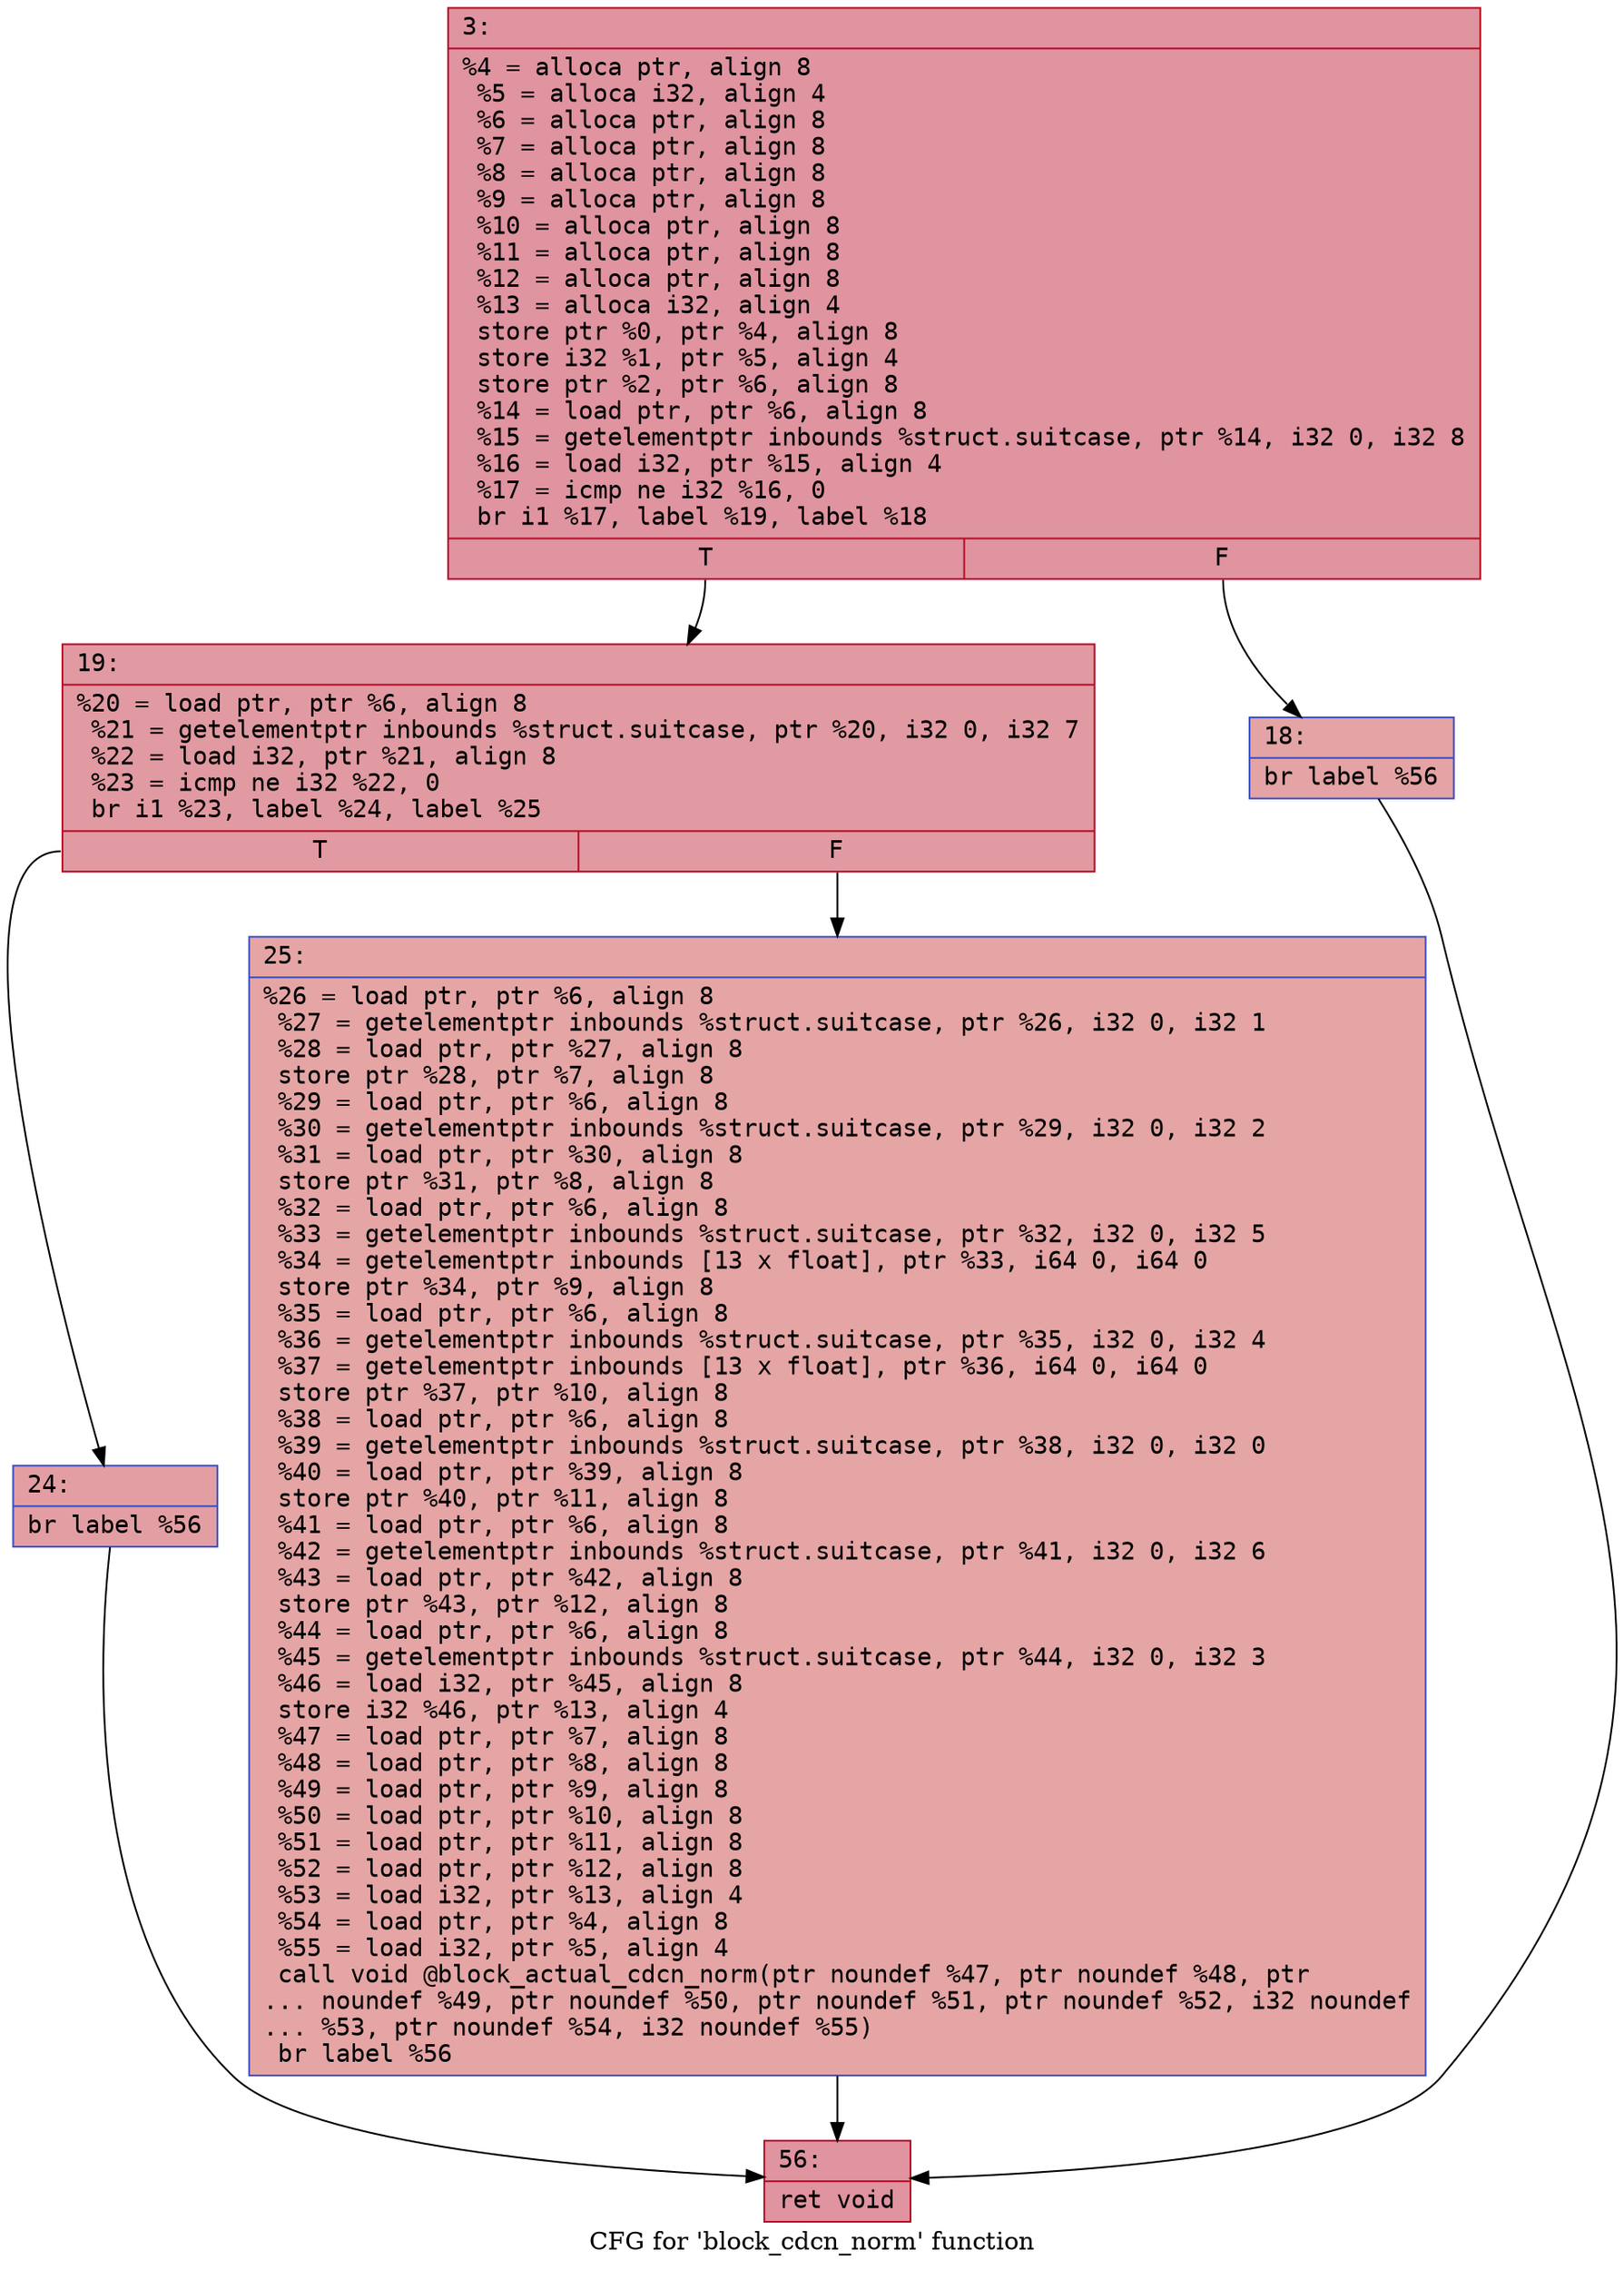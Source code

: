 digraph "CFG for 'block_cdcn_norm' function" {
	label="CFG for 'block_cdcn_norm' function";

	Node0x600001c3de50 [shape=record,color="#b70d28ff", style=filled, fillcolor="#b70d2870" fontname="Courier",label="{3:\l|  %4 = alloca ptr, align 8\l  %5 = alloca i32, align 4\l  %6 = alloca ptr, align 8\l  %7 = alloca ptr, align 8\l  %8 = alloca ptr, align 8\l  %9 = alloca ptr, align 8\l  %10 = alloca ptr, align 8\l  %11 = alloca ptr, align 8\l  %12 = alloca ptr, align 8\l  %13 = alloca i32, align 4\l  store ptr %0, ptr %4, align 8\l  store i32 %1, ptr %5, align 4\l  store ptr %2, ptr %6, align 8\l  %14 = load ptr, ptr %6, align 8\l  %15 = getelementptr inbounds %struct.suitcase, ptr %14, i32 0, i32 8\l  %16 = load i32, ptr %15, align 4\l  %17 = icmp ne i32 %16, 0\l  br i1 %17, label %19, label %18\l|{<s0>T|<s1>F}}"];
	Node0x600001c3de50:s0 -> Node0x600001c3df40[tooltip="3 -> 19\nProbability 62.50%" ];
	Node0x600001c3de50:s1 -> Node0x600001c3def0[tooltip="3 -> 18\nProbability 37.50%" ];
	Node0x600001c3def0 [shape=record,color="#3d50c3ff", style=filled, fillcolor="#c32e3170" fontname="Courier",label="{18:\l|  br label %56\l}"];
	Node0x600001c3def0 -> Node0x600001c3e030[tooltip="18 -> 56\nProbability 100.00%" ];
	Node0x600001c3df40 [shape=record,color="#b70d28ff", style=filled, fillcolor="#bb1b2c70" fontname="Courier",label="{19:\l|  %20 = load ptr, ptr %6, align 8\l  %21 = getelementptr inbounds %struct.suitcase, ptr %20, i32 0, i32 7\l  %22 = load i32, ptr %21, align 8\l  %23 = icmp ne i32 %22, 0\l  br i1 %23, label %24, label %25\l|{<s0>T|<s1>F}}"];
	Node0x600001c3df40:s0 -> Node0x600001c3df90[tooltip="19 -> 24\nProbability 62.50%" ];
	Node0x600001c3df40:s1 -> Node0x600001c3dfe0[tooltip="19 -> 25\nProbability 37.50%" ];
	Node0x600001c3df90 [shape=record,color="#3d50c3ff", style=filled, fillcolor="#be242e70" fontname="Courier",label="{24:\l|  br label %56\l}"];
	Node0x600001c3df90 -> Node0x600001c3e030[tooltip="24 -> 56\nProbability 100.00%" ];
	Node0x600001c3dfe0 [shape=record,color="#3d50c3ff", style=filled, fillcolor="#c5333470" fontname="Courier",label="{25:\l|  %26 = load ptr, ptr %6, align 8\l  %27 = getelementptr inbounds %struct.suitcase, ptr %26, i32 0, i32 1\l  %28 = load ptr, ptr %27, align 8\l  store ptr %28, ptr %7, align 8\l  %29 = load ptr, ptr %6, align 8\l  %30 = getelementptr inbounds %struct.suitcase, ptr %29, i32 0, i32 2\l  %31 = load ptr, ptr %30, align 8\l  store ptr %31, ptr %8, align 8\l  %32 = load ptr, ptr %6, align 8\l  %33 = getelementptr inbounds %struct.suitcase, ptr %32, i32 0, i32 5\l  %34 = getelementptr inbounds [13 x float], ptr %33, i64 0, i64 0\l  store ptr %34, ptr %9, align 8\l  %35 = load ptr, ptr %6, align 8\l  %36 = getelementptr inbounds %struct.suitcase, ptr %35, i32 0, i32 4\l  %37 = getelementptr inbounds [13 x float], ptr %36, i64 0, i64 0\l  store ptr %37, ptr %10, align 8\l  %38 = load ptr, ptr %6, align 8\l  %39 = getelementptr inbounds %struct.suitcase, ptr %38, i32 0, i32 0\l  %40 = load ptr, ptr %39, align 8\l  store ptr %40, ptr %11, align 8\l  %41 = load ptr, ptr %6, align 8\l  %42 = getelementptr inbounds %struct.suitcase, ptr %41, i32 0, i32 6\l  %43 = load ptr, ptr %42, align 8\l  store ptr %43, ptr %12, align 8\l  %44 = load ptr, ptr %6, align 8\l  %45 = getelementptr inbounds %struct.suitcase, ptr %44, i32 0, i32 3\l  %46 = load i32, ptr %45, align 8\l  store i32 %46, ptr %13, align 4\l  %47 = load ptr, ptr %7, align 8\l  %48 = load ptr, ptr %8, align 8\l  %49 = load ptr, ptr %9, align 8\l  %50 = load ptr, ptr %10, align 8\l  %51 = load ptr, ptr %11, align 8\l  %52 = load ptr, ptr %12, align 8\l  %53 = load i32, ptr %13, align 4\l  %54 = load ptr, ptr %4, align 8\l  %55 = load i32, ptr %5, align 4\l  call void @block_actual_cdcn_norm(ptr noundef %47, ptr noundef %48, ptr\l... noundef %49, ptr noundef %50, ptr noundef %51, ptr noundef %52, i32 noundef\l... %53, ptr noundef %54, i32 noundef %55)\l  br label %56\l}"];
	Node0x600001c3dfe0 -> Node0x600001c3e030[tooltip="25 -> 56\nProbability 100.00%" ];
	Node0x600001c3e030 [shape=record,color="#b70d28ff", style=filled, fillcolor="#b70d2870" fontname="Courier",label="{56:\l|  ret void\l}"];
}
